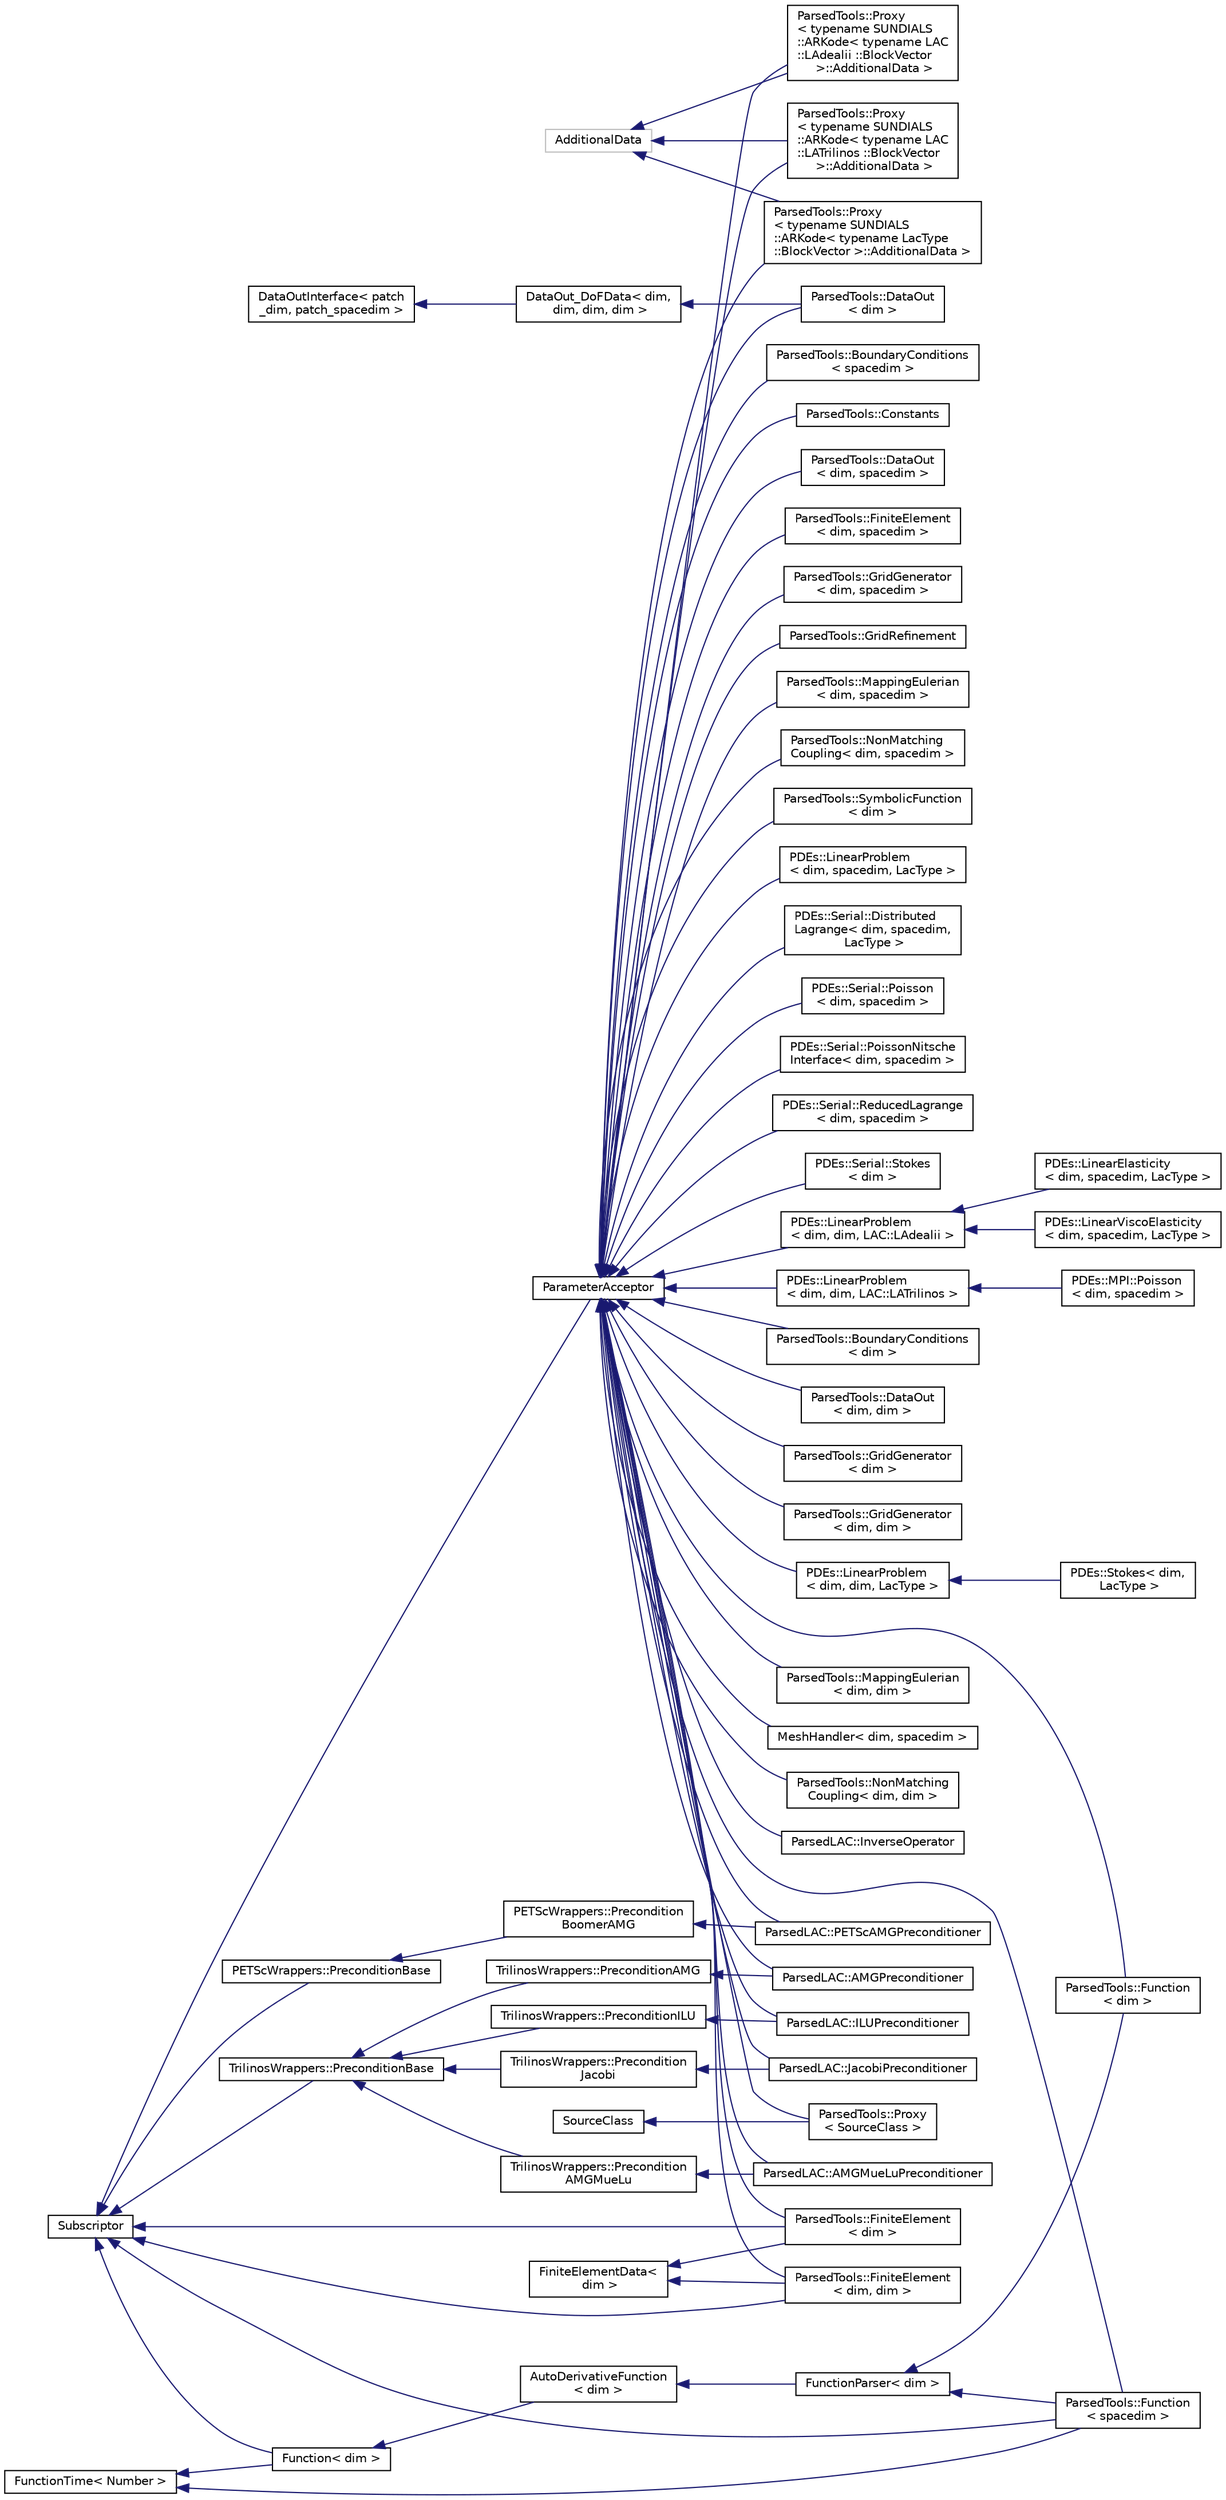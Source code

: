 digraph "Graphical Class Hierarchy"
{
 // LATEX_PDF_SIZE
  bgcolor="transparent";
  edge [fontname="Helvetica",fontsize="10",labelfontname="Helvetica",labelfontsize="10"];
  node [fontname="Helvetica",fontsize="10",shape=record];
  rankdir="LR";
  Node75 [label="AdditionalData",height=0.2,width=0.4,color="grey75",tooltip=" "];
  Node75 -> Node46 [dir="back",color="midnightblue",fontsize="10",style="solid",fontname="Helvetica"];
  Node46 [label="ParsedTools::Proxy\l\< typename SUNDIALS\l::ARKode\< typename LAC\l::LAdealii ::BlockVector\l \>::AdditionalData \>",height=0.2,width=0.4,color="black",URL="$class_parsed_tools_1_1_proxy.html",tooltip=" "];
  Node75 -> Node47 [dir="back",color="midnightblue",fontsize="10",style="solid",fontname="Helvetica"];
  Node47 [label="ParsedTools::Proxy\l\< typename SUNDIALS\l::ARKode\< typename LAC\l::LATrilinos ::BlockVector\l \>::AdditionalData \>",height=0.2,width=0.4,color="black",URL="$class_parsed_tools_1_1_proxy.html",tooltip=" "];
  Node75 -> Node48 [dir="back",color="midnightblue",fontsize="10",style="solid",fontname="Helvetica"];
  Node48 [label="ParsedTools::Proxy\l\< typename SUNDIALS\l::ARKode\< typename LacType\l::BlockVector \>::AdditionalData \>",height=0.2,width=0.4,color="black",URL="$class_parsed_tools_1_1_proxy.html",tooltip=" "];
  Node68 [label="DataOutInterface\< patch\l_dim, patch_spacedim \>",height=0.2,width=0.4,color="black",URL="/__w/fsi-suite/fsi-suite/deal.tag$classDataOutInterface.html",tooltip=" "];
  Node68 -> Node69 [dir="back",color="midnightblue",fontsize="10",style="solid",fontname="Helvetica"];
  Node69 [label="DataOut_DoFData\< dim,\l dim, dim, dim \>",height=0.2,width=0.4,color="black",URL="/__w/fsi-suite/fsi-suite/deal.tag$classDataOut__DoFData.html",tooltip=" "];
  Node69 -> Node10 [dir="back",color="midnightblue",fontsize="10",style="solid",fontname="Helvetica"];
  Node10 [label="ParsedTools::DataOut\l\< dim \>",height=0.2,width=0.4,color="black",URL="$class_parsed_tools_1_1_data_out.html",tooltip=" "];
  Node67 [label="FiniteElementData\<\l dim \>",height=0.2,width=0.4,color="black",URL="/__w/fsi-suite/fsi-suite/deal.tag$classFiniteElementData.html",tooltip=" "];
  Node67 -> Node1 [dir="back",color="midnightblue",fontsize="10",style="solid",fontname="Helvetica"];
  Node1 [label="ParsedTools::FiniteElement\l\< dim \>",height=0.2,width=0.4,color="black",URL="$class_parsed_tools_1_1_finite_element.html",tooltip=" "];
  Node67 -> Node2 [dir="back",color="midnightblue",fontsize="10",style="solid",fontname="Helvetica"];
  Node2 [label="ParsedTools::FiniteElement\l\< dim, dim \>",height=0.2,width=0.4,color="black",URL="$class_parsed_tools_1_1_finite_element.html",tooltip=" "];
  Node66 [label="FunctionTime\< Number \>",height=0.2,width=0.4,color="black",URL="/__w/fsi-suite/fsi-suite/deal.tag$classFunctionTime.html",tooltip=" "];
  Node66 -> Node3 [dir="back",color="midnightblue",fontsize="10",style="solid",fontname="Helvetica"];
  Node3 [label="Function\< dim \>",height=0.2,width=0.4,color="black",URL="/__w/fsi-suite/fsi-suite/deal.tag$classFunction.html",tooltip=" "];
  Node3 -> Node4 [dir="back",color="midnightblue",fontsize="10",style="solid",fontname="Helvetica"];
  Node4 [label="AutoDerivativeFunction\l\< dim \>",height=0.2,width=0.4,color="black",URL="/__w/fsi-suite/fsi-suite/deal.tag$classAutoDerivativeFunction.html",tooltip=" "];
  Node4 -> Node5 [dir="back",color="midnightblue",fontsize="10",style="solid",fontname="Helvetica"];
  Node5 [label="FunctionParser\< dim \>",height=0.2,width=0.4,color="black",URL="/__w/fsi-suite/fsi-suite/deal.tag$classFunctionParser.html",tooltip=" "];
  Node5 -> Node6 [dir="back",color="midnightblue",fontsize="10",style="solid",fontname="Helvetica"];
  Node6 [label="ParsedTools::Function\l\< spacedim \>",height=0.2,width=0.4,color="black",URL="$class_parsed_tools_1_1_function.html",tooltip=" "];
  Node5 -> Node7 [dir="back",color="midnightblue",fontsize="10",style="solid",fontname="Helvetica"];
  Node7 [label="ParsedTools::Function\l\< dim \>",height=0.2,width=0.4,color="black",URL="$class_parsed_tools_1_1_function.html",tooltip="A wrapper for the FunctionParser class."];
  Node66 -> Node6 [dir="back",color="midnightblue",fontsize="10",style="solid",fontname="Helvetica"];
  Node57 [label="SourceClass",height=0.2,width=0.4,color="black",URL="/__w/fsi-suite/fsi-suite/deal.tag$classSourceClass.html",tooltip=" "];
  Node57 -> Node38 [dir="back",color="midnightblue",fontsize="10",style="solid",fontname="Helvetica"];
  Node38 [label="ParsedTools::Proxy\l\< SourceClass \>",height=0.2,width=0.4,color="black",URL="$class_parsed_tools_1_1_proxy.html",tooltip="A proxy ParameterAcceptor wrapper for classes that have a member function add_parameters,..."];
  Node0 [label="Subscriptor",height=0.2,width=0.4,color="black",URL="/__w/fsi-suite/fsi-suite/deal.tag$classSubscriptor.html",tooltip=" "];
  Node0 -> Node1 [dir="back",color="midnightblue",fontsize="10",style="solid",fontname="Helvetica"];
  Node0 -> Node2 [dir="back",color="midnightblue",fontsize="10",style="solid",fontname="Helvetica"];
  Node0 -> Node3 [dir="back",color="midnightblue",fontsize="10",style="solid",fontname="Helvetica"];
  Node0 -> Node6 [dir="back",color="midnightblue",fontsize="10",style="solid",fontname="Helvetica"];
  Node0 -> Node8 [dir="back",color="midnightblue",fontsize="10",style="solid",fontname="Helvetica"];
  Node8 [label="ParameterAcceptor",height=0.2,width=0.4,color="black",URL="/__w/fsi-suite/fsi-suite/deal.tag$classParameterAcceptor.html",tooltip=" "];
  Node8 -> Node9 [dir="back",color="midnightblue",fontsize="10",style="solid",fontname="Helvetica"];
  Node9 [label="ParsedTools::BoundaryConditions\l\< dim \>",height=0.2,width=0.4,color="black",URL="$class_parsed_tools_1_1_boundary_conditions.html",tooltip=" "];
  Node8 -> Node10 [dir="back",color="midnightblue",fontsize="10",style="solid",fontname="Helvetica"];
  Node8 -> Node11 [dir="back",color="midnightblue",fontsize="10",style="solid",fontname="Helvetica"];
  Node11 [label="ParsedTools::DataOut\l\< dim, dim \>",height=0.2,width=0.4,color="black",URL="$class_parsed_tools_1_1_data_out.html",tooltip=" "];
  Node8 -> Node1 [dir="back",color="midnightblue",fontsize="10",style="solid",fontname="Helvetica"];
  Node8 -> Node2 [dir="back",color="midnightblue",fontsize="10",style="solid",fontname="Helvetica"];
  Node8 -> Node6 [dir="back",color="midnightblue",fontsize="10",style="solid",fontname="Helvetica"];
  Node8 -> Node12 [dir="back",color="midnightblue",fontsize="10",style="solid",fontname="Helvetica"];
  Node12 [label="ParsedTools::GridGenerator\l\< dim \>",height=0.2,width=0.4,color="black",URL="$class_parsed_tools_1_1_grid_generator.html",tooltip=" "];
  Node8 -> Node13 [dir="back",color="midnightblue",fontsize="10",style="solid",fontname="Helvetica"];
  Node13 [label="ParsedTools::GridGenerator\l\< dim, dim \>",height=0.2,width=0.4,color="black",URL="$class_parsed_tools_1_1_grid_generator.html",tooltip=" "];
  Node8 -> Node14 [dir="back",color="midnightblue",fontsize="10",style="solid",fontname="Helvetica"];
  Node14 [label="PDEs::LinearProblem\l\< dim, dim, LAC::LAdealii \>",height=0.2,width=0.4,color="black",URL="$class_p_d_es_1_1_linear_problem.html",tooltip=" "];
  Node14 -> Node15 [dir="back",color="midnightblue",fontsize="10",style="solid",fontname="Helvetica"];
  Node15 [label="PDEs::LinearElasticity\l\< dim, spacedim, LacType \>",height=0.2,width=0.4,color="black",URL="$class_p_d_es_1_1_linear_elasticity.html",tooltip=" "];
  Node14 -> Node16 [dir="back",color="midnightblue",fontsize="10",style="solid",fontname="Helvetica"];
  Node16 [label="PDEs::LinearViscoElasticity\l\< dim, spacedim, LacType \>",height=0.2,width=0.4,color="black",URL="$class_p_d_es_1_1_linear_visco_elasticity.html",tooltip=" "];
  Node8 -> Node17 [dir="back",color="midnightblue",fontsize="10",style="solid",fontname="Helvetica"];
  Node17 [label="PDEs::LinearProblem\l\< dim, dim, LAC::LATrilinos \>",height=0.2,width=0.4,color="black",URL="$class_p_d_es_1_1_linear_problem.html",tooltip=" "];
  Node17 -> Node18 [dir="back",color="midnightblue",fontsize="10",style="solid",fontname="Helvetica"];
  Node18 [label="PDEs::MPI::Poisson\l\< dim, spacedim \>",height=0.2,width=0.4,color="black",URL="$class_p_d_es_1_1_m_p_i_1_1_poisson.html",tooltip="Solve the Poisson problem, in parallel."];
  Node8 -> Node19 [dir="back",color="midnightblue",fontsize="10",style="solid",fontname="Helvetica"];
  Node19 [label="PDEs::LinearProblem\l\< dim, dim, LacType \>",height=0.2,width=0.4,color="black",URL="$class_p_d_es_1_1_linear_problem.html",tooltip=" "];
  Node19 -> Node20 [dir="back",color="midnightblue",fontsize="10",style="solid",fontname="Helvetica"];
  Node20 [label="PDEs::Stokes\< dim,\l LacType \>",height=0.2,width=0.4,color="black",URL="$class_p_d_es_1_1_stokes.html",tooltip="Solve the Stokes problem, in parallel."];
  Node8 -> Node21 [dir="back",color="midnightblue",fontsize="10",style="solid",fontname="Helvetica"];
  Node21 [label="ParsedTools::MappingEulerian\l\< dim, dim \>",height=0.2,width=0.4,color="black",URL="$class_parsed_tools_1_1_mapping_eulerian.html",tooltip=" "];
  Node8 -> Node22 [dir="back",color="midnightblue",fontsize="10",style="solid",fontname="Helvetica"];
  Node22 [label="MeshHandler\< dim, spacedim \>",height=0.2,width=0.4,color="black",URL="$class_mesh_handler.html",tooltip="Entry point of the FSI-suite programs."];
  Node8 -> Node23 [dir="back",color="midnightblue",fontsize="10",style="solid",fontname="Helvetica"];
  Node23 [label="ParsedTools::NonMatching\lCoupling\< dim, dim \>",height=0.2,width=0.4,color="black",URL="$class_parsed_tools_1_1_non_matching_coupling.html",tooltip=" "];
  Node8 -> Node24 [dir="back",color="midnightblue",fontsize="10",style="solid",fontname="Helvetica"];
  Node24 [label="ParsedLAC::AMGMueLuPreconditioner",height=0.2,width=0.4,color="black",URL="$class_parsed_l_a_c_1_1_a_m_g_mue_lu_preconditioner.html",tooltip="A parsed AMG preconditioner based on MueLu which uses parameter files to choose between different opt..."];
  Node8 -> Node25 [dir="back",color="midnightblue",fontsize="10",style="solid",fontname="Helvetica"];
  Node25 [label="ParsedLAC::AMGPreconditioner",height=0.2,width=0.4,color="black",URL="$class_parsed_l_a_c_1_1_a_m_g_preconditioner.html",tooltip="A parsed AMG preconditioner which uses parameter files to choose between different options."];
  Node8 -> Node26 [dir="back",color="midnightblue",fontsize="10",style="solid",fontname="Helvetica"];
  Node26 [label="ParsedLAC::ILUPreconditioner",height=0.2,width=0.4,color="black",URL="$class_parsed_l_a_c_1_1_i_l_u_preconditioner.html",tooltip="A parsed ILU preconditioner which uses parameter files to choose between different options."];
  Node8 -> Node27 [dir="back",color="midnightblue",fontsize="10",style="solid",fontname="Helvetica"];
  Node27 [label="ParsedLAC::InverseOperator",height=0.2,width=0.4,color="black",URL="$class_parsed_l_a_c_1_1_inverse_operator.html",tooltip="A factory that can generate inverse operators according to parameter files."];
  Node8 -> Node28 [dir="back",color="midnightblue",fontsize="10",style="solid",fontname="Helvetica"];
  Node28 [label="ParsedLAC::JacobiPreconditioner",height=0.2,width=0.4,color="black",URL="$class_parsed_l_a_c_1_1_jacobi_preconditioner.html",tooltip="A parsed Jacobi preconditioner which uses parameter files to choose between different options."];
  Node8 -> Node29 [dir="back",color="midnightblue",fontsize="10",style="solid",fontname="Helvetica"];
  Node29 [label="ParsedLAC::PETScAMGPreconditioner",height=0.2,width=0.4,color="black",URL="$class_parsed_l_a_c_1_1_p_e_t_sc_a_m_g_preconditioner.html",tooltip="A parsed AMG preconditioner which uses parameter files to choose between different options."];
  Node8 -> Node30 [dir="back",color="midnightblue",fontsize="10",style="solid",fontname="Helvetica"];
  Node30 [label="ParsedTools::BoundaryConditions\l\< spacedim \>",height=0.2,width=0.4,color="black",URL="$class_parsed_tools_1_1_boundary_conditions.html",tooltip="A wrapper for boundary conditions."];
  Node8 -> Node31 [dir="back",color="midnightblue",fontsize="10",style="solid",fontname="Helvetica"];
  Node31 [label="ParsedTools::Constants",height=0.2,width=0.4,color="black",URL="$class_parsed_tools_1_1_constants.html",tooltip="A wrapper for physical constants to be shared among functions and classes."];
  Node8 -> Node32 [dir="back",color="midnightblue",fontsize="10",style="solid",fontname="Helvetica"];
  Node32 [label="ParsedTools::DataOut\l\< dim, spacedim \>",height=0.2,width=0.4,color="black",URL="$class_parsed_tools_1_1_data_out.html",tooltip=" "];
  Node8 -> Node33 [dir="back",color="midnightblue",fontsize="10",style="solid",fontname="Helvetica"];
  Node33 [label="ParsedTools::FiniteElement\l\< dim, spacedim \>",height=0.2,width=0.4,color="black",URL="$class_parsed_tools_1_1_finite_element.html",tooltip="Parsed FiniteElement."];
  Node8 -> Node7 [dir="back",color="midnightblue",fontsize="10",style="solid",fontname="Helvetica"];
  Node8 -> Node34 [dir="back",color="midnightblue",fontsize="10",style="solid",fontname="Helvetica"];
  Node34 [label="ParsedTools::GridGenerator\l\< dim, spacedim \>",height=0.2,width=0.4,color="black",URL="$class_parsed_tools_1_1_grid_generator.html",tooltip="GridGenerator class."];
  Node8 -> Node35 [dir="back",color="midnightblue",fontsize="10",style="solid",fontname="Helvetica"];
  Node35 [label="ParsedTools::GridRefinement",height=0.2,width=0.4,color="black",URL="$class_parsed_tools_1_1_grid_refinement.html",tooltip="A wrapper for refinement strategies."];
  Node8 -> Node36 [dir="back",color="midnightblue",fontsize="10",style="solid",fontname="Helvetica"];
  Node36 [label="ParsedTools::MappingEulerian\l\< dim, spacedim \>",height=0.2,width=0.4,color="black",URL="$class_parsed_tools_1_1_mapping_eulerian.html",tooltip="A wrapper class for MappingFEField or MappingQEulerian."];
  Node8 -> Node37 [dir="back",color="midnightblue",fontsize="10",style="solid",fontname="Helvetica"];
  Node37 [label="ParsedTools::NonMatching\lCoupling\< dim, spacedim \>",height=0.2,width=0.4,color="black",URL="$class_parsed_tools_1_1_non_matching_coupling.html",tooltip="Wrapper around several functions in the NonMatching namespace."];
  Node8 -> Node38 [dir="back",color="midnightblue",fontsize="10",style="solid",fontname="Helvetica"];
  Node8 -> Node39 [dir="back",color="midnightblue",fontsize="10",style="solid",fontname="Helvetica"];
  Node39 [label="ParsedTools::SymbolicFunction\l\< dim \>",height=0.2,width=0.4,color="black",URL="$class_parsed_tools_1_1_symbolic_function.html",tooltip="A wrapper for the Functions::SymbolicFunction class."];
  Node8 -> Node40 [dir="back",color="midnightblue",fontsize="10",style="solid",fontname="Helvetica"];
  Node40 [label="PDEs::LinearProblem\l\< dim, spacedim, LacType \>",height=0.2,width=0.4,color="black",URL="$class_p_d_es_1_1_linear_problem.html",tooltip="Construct a LinearProblem."];
  Node8 -> Node41 [dir="back",color="midnightblue",fontsize="10",style="solid",fontname="Helvetica"];
  Node41 [label="PDEs::Serial::Distributed\lLagrange\< dim, spacedim,\l LacType \>",height=0.2,width=0.4,color="black",URL="$class_p_d_es_1_1_serial_1_1_distributed_lagrange.html",tooltip=" "];
  Node8 -> Node42 [dir="back",color="midnightblue",fontsize="10",style="solid",fontname="Helvetica"];
  Node42 [label="PDEs::Serial::Poisson\l\< dim, spacedim \>",height=0.2,width=0.4,color="black",URL="$class_p_d_es_1_1_serial_1_1_poisson.html",tooltip="Poisson problem, serial version."];
  Node8 -> Node43 [dir="back",color="midnightblue",fontsize="10",style="solid",fontname="Helvetica"];
  Node43 [label="PDEs::Serial::PoissonNitsche\lInterface\< dim, spacedim \>",height=0.2,width=0.4,color="black",URL="$class_p_d_es_1_1_serial_1_1_poisson_nitsche_interface.html",tooltip="Imposing an interaface condition in Poisson problem, serial version."];
  Node8 -> Node44 [dir="back",color="midnightblue",fontsize="10",style="solid",fontname="Helvetica"];
  Node44 [label="PDEs::Serial::ReducedLagrange\l\< dim, spacedim \>",height=0.2,width=0.4,color="black",URL="$class_p_d_es_1_1_serial_1_1_reduced_lagrange.html",tooltip=" "];
  Node8 -> Node45 [dir="back",color="midnightblue",fontsize="10",style="solid",fontname="Helvetica"];
  Node45 [label="PDEs::Serial::Stokes\l\< dim \>",height=0.2,width=0.4,color="black",URL="$class_p_d_es_1_1_serial_1_1_stokes.html",tooltip=" "];
  Node8 -> Node46 [dir="back",color="midnightblue",fontsize="10",style="solid",fontname="Helvetica"];
  Node8 -> Node47 [dir="back",color="midnightblue",fontsize="10",style="solid",fontname="Helvetica"];
  Node8 -> Node48 [dir="back",color="midnightblue",fontsize="10",style="solid",fontname="Helvetica"];
  Node0 -> Node49 [dir="back",color="midnightblue",fontsize="10",style="solid",fontname="Helvetica"];
  Node49 [label="PETScWrappers::PreconditionBase",height=0.2,width=0.4,color="black",URL="/__w/fsi-suite/fsi-suite/deal.tag$classPETScWrappers_1_1PreconditionBase.html",tooltip=" "];
  Node49 -> Node50 [dir="back",color="midnightblue",fontsize="10",style="solid",fontname="Helvetica"];
  Node50 [label="PETScWrappers::Precondition\lBoomerAMG",height=0.2,width=0.4,color="black",URL="/__w/fsi-suite/fsi-suite/deal.tag$classPETScWrappers_1_1PreconditionBoomerAMG.html",tooltip=" "];
  Node50 -> Node29 [dir="back",color="midnightblue",fontsize="10",style="solid",fontname="Helvetica"];
  Node0 -> Node51 [dir="back",color="midnightblue",fontsize="10",style="solid",fontname="Helvetica"];
  Node51 [label="TrilinosWrappers::PreconditionBase",height=0.2,width=0.4,color="black",URL="/__w/fsi-suite/fsi-suite/deal.tag$classTrilinosWrappers_1_1PreconditionBase.html",tooltip=" "];
  Node51 -> Node52 [dir="back",color="midnightblue",fontsize="10",style="solid",fontname="Helvetica"];
  Node52 [label="TrilinosWrappers::PreconditionAMG",height=0.2,width=0.4,color="black",URL="/__w/fsi-suite/fsi-suite/deal.tag$classTrilinosWrappers_1_1PreconditionAMG.html",tooltip=" "];
  Node52 -> Node25 [dir="back",color="midnightblue",fontsize="10",style="solid",fontname="Helvetica"];
  Node51 -> Node53 [dir="back",color="midnightblue",fontsize="10",style="solid",fontname="Helvetica"];
  Node53 [label="TrilinosWrappers::Precondition\lAMGMueLu",height=0.2,width=0.4,color="black",URL="/__w/fsi-suite/fsi-suite/deal.tag$classTrilinosWrappers_1_1PreconditionAMGMueLu.html",tooltip=" "];
  Node53 -> Node24 [dir="back",color="midnightblue",fontsize="10",style="solid",fontname="Helvetica"];
  Node51 -> Node54 [dir="back",color="midnightblue",fontsize="10",style="solid",fontname="Helvetica"];
  Node54 [label="TrilinosWrappers::PreconditionILU",height=0.2,width=0.4,color="black",URL="/__w/fsi-suite/fsi-suite/deal.tag$classTrilinosWrappers_1_1PreconditionILU.html",tooltip=" "];
  Node54 -> Node26 [dir="back",color="midnightblue",fontsize="10",style="solid",fontname="Helvetica"];
  Node51 -> Node55 [dir="back",color="midnightblue",fontsize="10",style="solid",fontname="Helvetica"];
  Node55 [label="TrilinosWrappers::Precondition\lJacobi",height=0.2,width=0.4,color="black",URL="/__w/fsi-suite/fsi-suite/deal.tag$classTrilinosWrappers_1_1PreconditionJacobi.html",tooltip=" "];
  Node55 -> Node28 [dir="back",color="midnightblue",fontsize="10",style="solid",fontname="Helvetica"];
}
